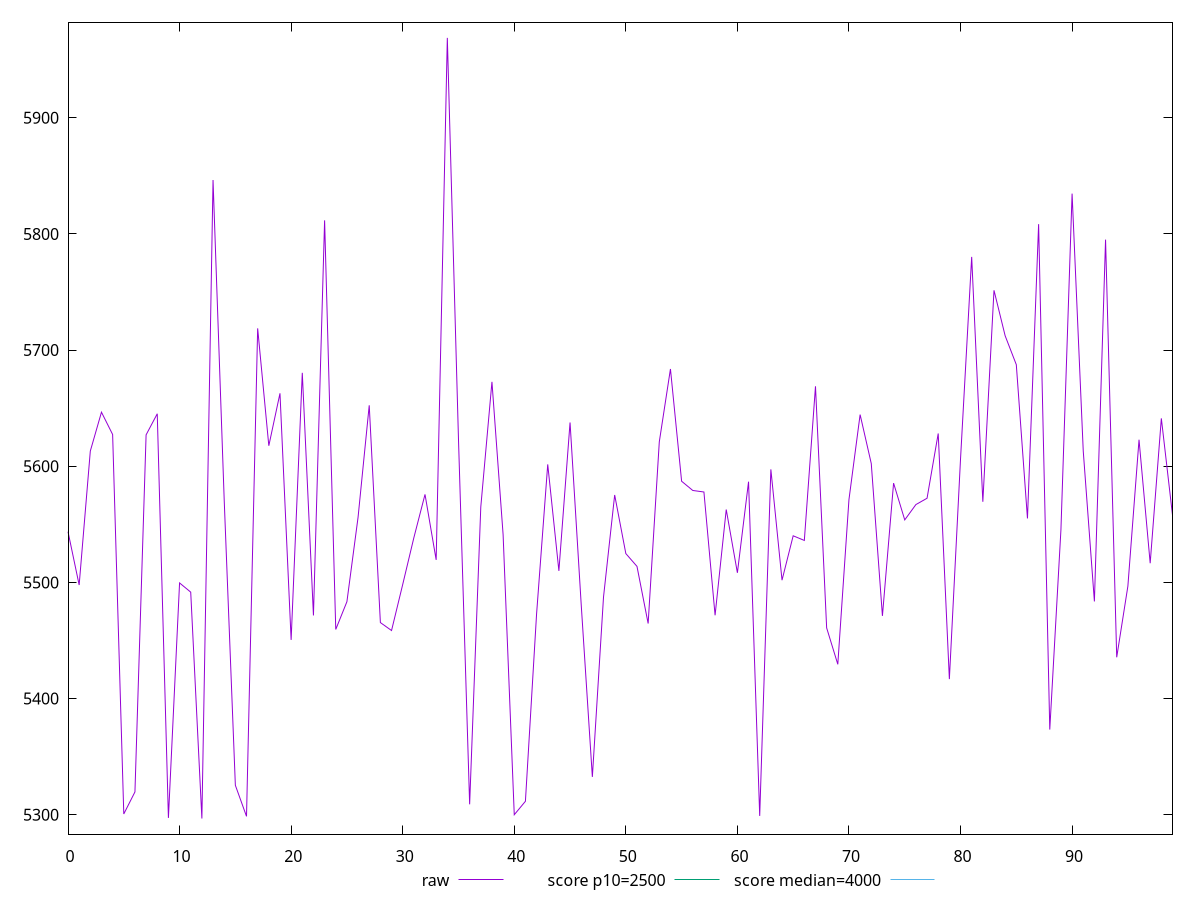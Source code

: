reset

$raw <<EOF
0 5543.624999999998
1 5497.738500000001
2 5613.0740000000005
3 5646.5167999999985
4 5627.318500000003
5 5300.636000000002
6 5319.619999999999
7 5626.9929999999995
8 5645.151249999999
9 5297.233999999998
10 5499.525000000002
11 5491.590499999998
12 5296.7300000000005
13 5846.3953500000025
14 5571.165000000001
15 5325.346
16 5298.606000000002
17 5718.660000000002
18 5617.617050000003
19 5662.7515
20 5450.4974999999995
21 5680.416000000001
22 5471.5369999999975
23 5811.6711
24 5459.487499999999
25 5483.397999999999
26 5556.089999999999
27 5652.4439999999995
28 5465.404950000003
29 5458.559500000003
30 5498.159
31 5538.4349999999995
32 5575.74
33 5519.369999999999
34 5968.698000000004
35 5623.2575
36 5308.966
37 5564.9490000000005
38 5672.625
39 5541.060000000001
40 5299.991999999998
41 5311.5700000000015
42 5472.750649999998
43 5601.557499999999
44 5509.92
45 5637.644999999999
46 5480.976499999999
47 5332.539200000002
48 5487.414500000001
49 5575.2384999999995
50 5524.800000000001
51 5513.775000000001
52 5464.597299999999
53 5620.994499999998
54 5683.703000000003
55 5587.08
56 5579.13
57 5577.797999999999
58 5471.667499999998
59 5562.704999999997
60 5508.236500000001
61 5586.689999999999
62 5298.996599999999
63 5597.2795000000015
64 5501.895
65 5540.115
66 5536.094999999999
67 5668.79185
68 5460.821500000002
69 5429.4580000000005
70 5571.255000000001
71 5644.4304999999995
72 5602.2824999999975
73 5471.131
74 5585.445
75 5553.795
76 5566.994999999997
77 5572.424999999999
78 5628.1772
79 5416.712499999998
80 5606.176500000001
81 5780.194999999999
82 5569.380000000001
83 5751.422499999999
84 5712.289500000003
85 5687.412
86 5555.025000000001
87 5808.3584999999985
88 5373.3099999999995
89 5545.313000000002
90 5834.646500000001
91 5613.0275
92 5483.58965
93 5795.065499999997
94 5435.519
95 5496.708999999999
96 5622.795000000001
97 5516.4725
98 5641.198749999998
99 5557.935000000001
EOF

set key outside below
set xrange [0:99]
set yrange [5283.29064:5982.137360000004]
set trange [5283.29064:5982.137360000004]
set terminal svg size 640, 500 enhanced background rgb 'white'
set output "report_00025_2021-02-22T21:38:55.199Z/largest-contentful-paint/samples/pages+cached+noadtech+nomedia/raw/values.svg"

plot $raw title "raw" with line, \
     2500 title "score p10=2500", \
     4000 title "score median=4000"

reset
